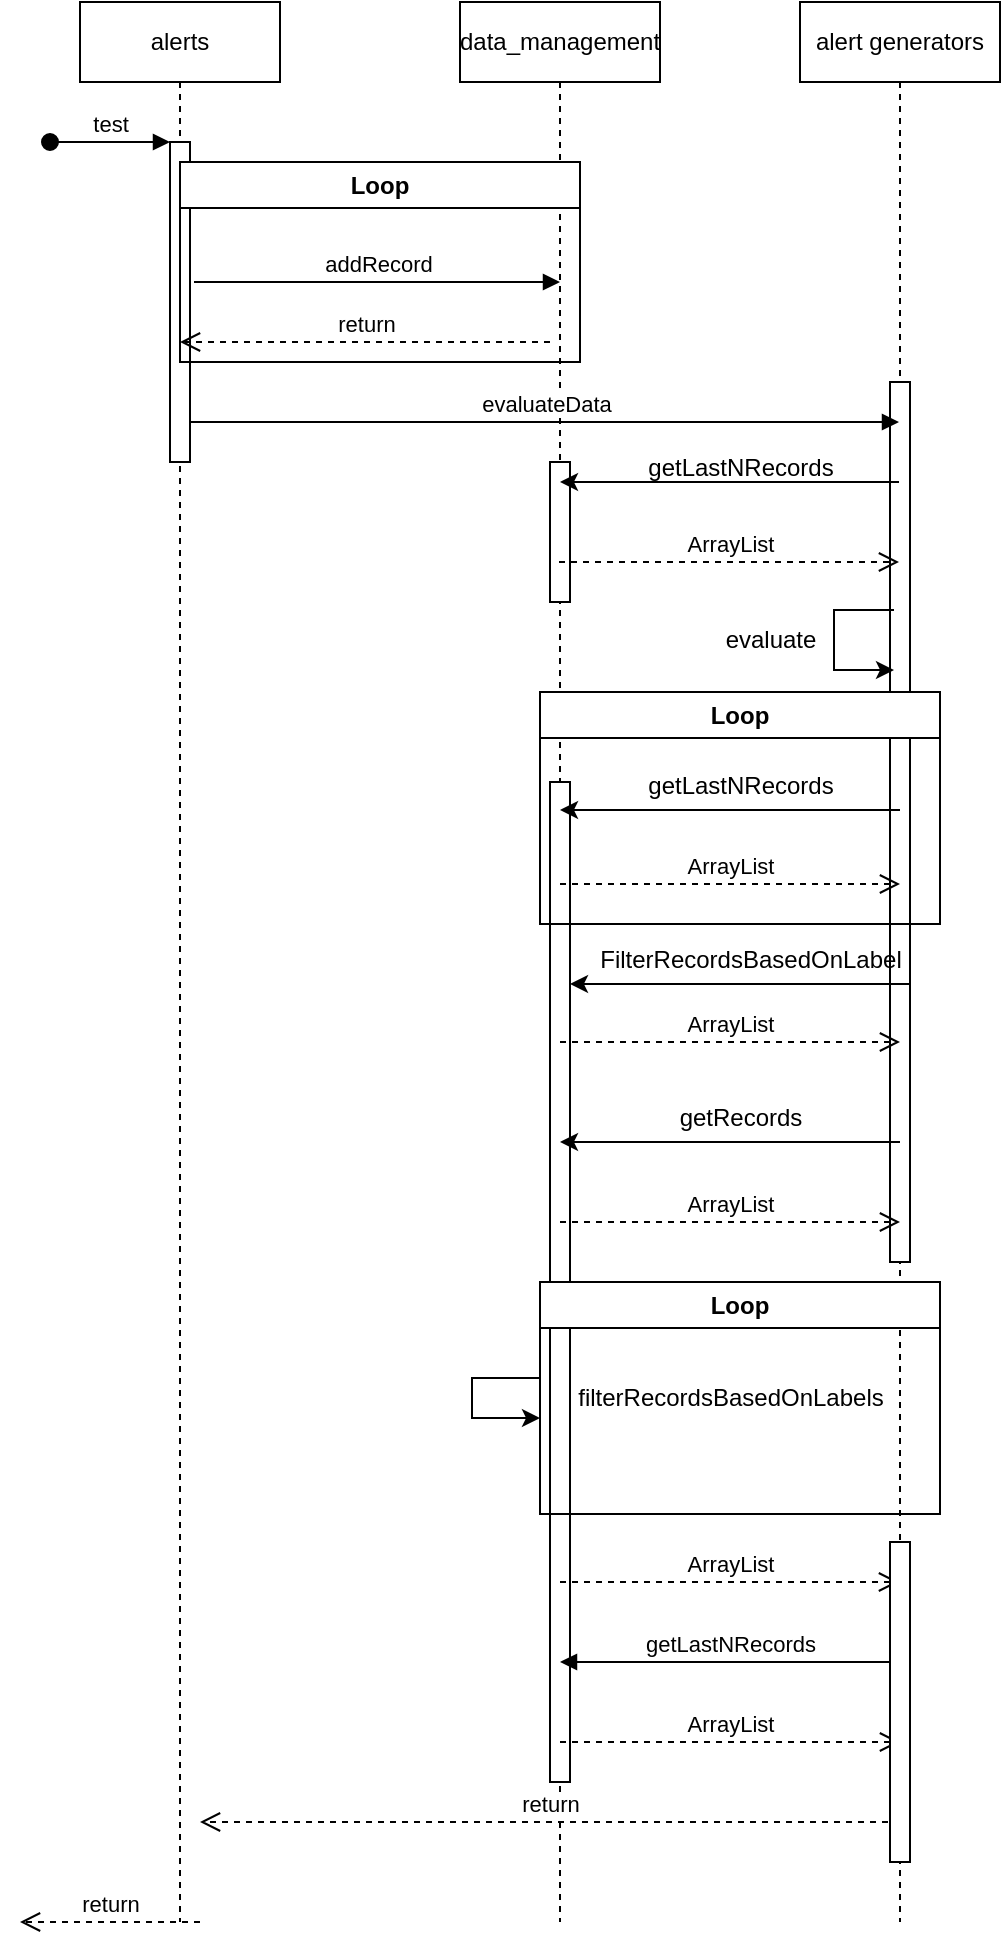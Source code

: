 <mxfile version="24.4.13" type="device">
  <diagram name="Page-1" id="2YBvvXClWsGukQMizWep">
    <mxGraphModel dx="1644" dy="459" grid="1" gridSize="10" guides="1" tooltips="1" connect="1" arrows="1" fold="1" page="1" pageScale="1" pageWidth="850" pageHeight="1100" math="0" shadow="0">
      <root>
        <mxCell id="0" />
        <mxCell id="1" parent="0" />
        <mxCell id="aM9ryv3xv72pqoxQDRHE-1" value="alerts" style="shape=umlLifeline;perimeter=lifelinePerimeter;whiteSpace=wrap;html=1;container=0;dropTarget=0;collapsible=0;recursiveResize=0;outlineConnect=0;portConstraint=eastwest;newEdgeStyle={&quot;edgeStyle&quot;:&quot;elbowEdgeStyle&quot;,&quot;elbow&quot;:&quot;vertical&quot;,&quot;curved&quot;:0,&quot;rounded&quot;:0};" parent="1" vertex="1">
          <mxGeometry x="30" y="40" width="100" height="960" as="geometry" />
        </mxCell>
        <mxCell id="aM9ryv3xv72pqoxQDRHE-2" value="" style="html=1;points=[];perimeter=orthogonalPerimeter;outlineConnect=0;targetShapes=umlLifeline;portConstraint=eastwest;newEdgeStyle={&quot;edgeStyle&quot;:&quot;elbowEdgeStyle&quot;,&quot;elbow&quot;:&quot;vertical&quot;,&quot;curved&quot;:0,&quot;rounded&quot;:0};" parent="aM9ryv3xv72pqoxQDRHE-1" vertex="1">
          <mxGeometry x="45" y="70" width="10" height="160" as="geometry" />
        </mxCell>
        <mxCell id="aM9ryv3xv72pqoxQDRHE-3" value="test" style="html=1;verticalAlign=bottom;startArrow=oval;endArrow=block;startSize=8;edgeStyle=elbowEdgeStyle;elbow=vertical;curved=0;rounded=0;" parent="aM9ryv3xv72pqoxQDRHE-1" target="aM9ryv3xv72pqoxQDRHE-2" edge="1">
          <mxGeometry relative="1" as="geometry">
            <mxPoint x="-15" y="70" as="sourcePoint" />
          </mxGeometry>
        </mxCell>
        <mxCell id="aM9ryv3xv72pqoxQDRHE-5" value="data_management" style="shape=umlLifeline;perimeter=lifelinePerimeter;whiteSpace=wrap;html=1;container=0;dropTarget=0;collapsible=0;recursiveResize=0;outlineConnect=0;portConstraint=eastwest;newEdgeStyle={&quot;edgeStyle&quot;:&quot;elbowEdgeStyle&quot;,&quot;elbow&quot;:&quot;vertical&quot;,&quot;curved&quot;:0,&quot;rounded&quot;:0};" parent="1" vertex="1">
          <mxGeometry x="220" y="40" width="100" height="960" as="geometry" />
        </mxCell>
        <mxCell id="aM9ryv3xv72pqoxQDRHE-6" value="" style="html=1;points=[];perimeter=orthogonalPerimeter;outlineConnect=0;targetShapes=umlLifeline;portConstraint=eastwest;newEdgeStyle={&quot;edgeStyle&quot;:&quot;elbowEdgeStyle&quot;,&quot;elbow&quot;:&quot;vertical&quot;,&quot;curved&quot;:0,&quot;rounded&quot;:0};" parent="aM9ryv3xv72pqoxQDRHE-5" vertex="1">
          <mxGeometry x="45" y="230" width="10" height="70" as="geometry" />
        </mxCell>
        <mxCell id="YLH1EWuuXMW9e1FYBZUn-37" value="&lt;span style=&quot;color: rgba(0, 0, 0, 0); font-family: monospace; font-size: 0px; text-align: start;&quot;&gt;%3CmxGraphModel%3E%3Croot%3E%3CmxCell%20id%3D%220%22%2F%3E%3CmxCell%20id%3D%221%22%20parent%3D%220%22%2F%3E%3CmxCell%20id%3D%222%22%20value%3D%22%22%20style%3D%22html%3D1%3Bpoints%3D%5B%5D%3Bperimeter%3DorthogonalPerimeter%3BoutlineConnect%3D0%3BtargetShapes%3DumlLifeline%3BportConstraint%3Deastwest%3BnewEdgeStyle%3D%7B%26quot%3BedgeStyle%26quot%3B%3A%26quot%3BelbowEdgeStyle%26quot%3B%2C%26quot%3Belbow%26quot%3B%3A%26quot%3Bvertical%26quot%3B%2C%26quot%3Bcurved%26quot%3B%3A0%2C%26quot%3Brounded%26quot%3B%3A0%7D%3B%22%20vertex%3D%221%22%20parent%3D%221%22%3E%3CmxGeometry%20x%3D%22265%22%20y%3D%22270%22%20width%3D%2210%22%20height%3D%2270%22%20as%3D%22geometry%22%2F%3E%3C%2FmxCell%3E%3C%2Froot%3E%3C%2FmxGraphModel%3E&lt;/span&gt;" style="html=1;points=[];perimeter=orthogonalPerimeter;outlineConnect=0;targetShapes=umlLifeline;portConstraint=eastwest;newEdgeStyle={&quot;edgeStyle&quot;:&quot;elbowEdgeStyle&quot;,&quot;elbow&quot;:&quot;vertical&quot;,&quot;curved&quot;:0,&quot;rounded&quot;:0};" vertex="1" parent="aM9ryv3xv72pqoxQDRHE-5">
          <mxGeometry x="45" y="390" width="10" height="500" as="geometry" />
        </mxCell>
        <mxCell id="YLH1EWuuXMW9e1FYBZUn-1" value="alert generators" style="shape=umlLifeline;perimeter=lifelinePerimeter;whiteSpace=wrap;html=1;container=0;dropTarget=0;collapsible=0;recursiveResize=0;outlineConnect=0;portConstraint=eastwest;newEdgeStyle={&quot;edgeStyle&quot;:&quot;elbowEdgeStyle&quot;,&quot;elbow&quot;:&quot;vertical&quot;,&quot;curved&quot;:0,&quot;rounded&quot;:0};" vertex="1" parent="1">
          <mxGeometry x="390" y="40" width="100" height="960" as="geometry" />
        </mxCell>
        <mxCell id="YLH1EWuuXMW9e1FYBZUn-2" value="" style="html=1;points=[];perimeter=orthogonalPerimeter;outlineConnect=0;targetShapes=umlLifeline;portConstraint=eastwest;newEdgeStyle={&quot;edgeStyle&quot;:&quot;elbowEdgeStyle&quot;,&quot;elbow&quot;:&quot;vertical&quot;,&quot;curved&quot;:0,&quot;rounded&quot;:0};" vertex="1" parent="YLH1EWuuXMW9e1FYBZUn-1">
          <mxGeometry x="45" y="190" width="10" height="440" as="geometry" />
        </mxCell>
        <mxCell id="YLH1EWuuXMW9e1FYBZUn-3" value="Loop" style="swimlane;whiteSpace=wrap;html=1;" vertex="1" parent="1">
          <mxGeometry x="80" y="120" width="200" height="100" as="geometry" />
        </mxCell>
        <mxCell id="aM9ryv3xv72pqoxQDRHE-8" value="return" style="html=1;verticalAlign=bottom;endArrow=open;dashed=1;endSize=8;edgeStyle=elbowEdgeStyle;elbow=vertical;curved=0;rounded=0;" parent="YLH1EWuuXMW9e1FYBZUn-3" edge="1">
          <mxGeometry relative="1" as="geometry">
            <mxPoint y="90" as="targetPoint" />
            <Array as="points">
              <mxPoint x="110" y="90" />
            </Array>
            <mxPoint x="185" y="90" as="sourcePoint" />
          </mxGeometry>
        </mxCell>
        <mxCell id="aM9ryv3xv72pqoxQDRHE-7" value="addRecord" style="html=1;verticalAlign=bottom;endArrow=block;edgeStyle=elbowEdgeStyle;elbow=horizontal;curved=0;rounded=0;" parent="YLH1EWuuXMW9e1FYBZUn-3" edge="1">
          <mxGeometry relative="1" as="geometry">
            <mxPoint x="7" y="60" as="sourcePoint" />
            <Array as="points">
              <mxPoint x="42" y="60" />
              <mxPoint x="92" y="50" />
            </Array>
            <mxPoint x="190" y="60" as="targetPoint" />
          </mxGeometry>
        </mxCell>
        <mxCell id="YLH1EWuuXMW9e1FYBZUn-4" value="evaluateData" style="html=1;verticalAlign=bottom;endArrow=block;edgeStyle=elbowEdgeStyle;elbow=horizontal;curved=0;rounded=0;" edge="1" parent="1" source="aM9ryv3xv72pqoxQDRHE-2" target="YLH1EWuuXMW9e1FYBZUn-1">
          <mxGeometry relative="1" as="geometry">
            <mxPoint x="95" y="250" as="sourcePoint" />
            <Array as="points">
              <mxPoint x="130" y="250" />
              <mxPoint x="180" y="240" />
            </Array>
            <mxPoint x="265" y="250" as="targetPoint" />
          </mxGeometry>
        </mxCell>
        <mxCell id="YLH1EWuuXMW9e1FYBZUn-6" value="" style="endArrow=classic;html=1;rounded=0;" edge="1" parent="1" source="YLH1EWuuXMW9e1FYBZUn-1" target="aM9ryv3xv72pqoxQDRHE-5">
          <mxGeometry width="50" height="50" relative="1" as="geometry">
            <mxPoint x="270" y="320" as="sourcePoint" />
            <mxPoint x="350" y="280" as="targetPoint" />
            <Array as="points">
              <mxPoint x="390" y="280" />
            </Array>
          </mxGeometry>
        </mxCell>
        <mxCell id="YLH1EWuuXMW9e1FYBZUn-7" value="getLastNRecords" style="text;html=1;align=center;verticalAlign=middle;resizable=0;points=[];autosize=1;strokeColor=none;fillColor=none;" vertex="1" parent="1">
          <mxGeometry x="300" y="258" width="120" height="30" as="geometry" />
        </mxCell>
        <mxCell id="YLH1EWuuXMW9e1FYBZUn-8" value="ArrayList" style="html=1;verticalAlign=bottom;endArrow=open;dashed=1;endSize=8;curved=0;rounded=0;" edge="1" parent="1">
          <mxGeometry relative="1" as="geometry">
            <mxPoint x="269.5" y="320" as="sourcePoint" />
            <mxPoint x="439.5" y="320" as="targetPoint" />
          </mxGeometry>
        </mxCell>
        <mxCell id="YLH1EWuuXMW9e1FYBZUn-9" value="" style="endArrow=classic;html=1;rounded=0;" edge="1" parent="1">
          <mxGeometry width="50" height="50" relative="1" as="geometry">
            <mxPoint x="437" y="344" as="sourcePoint" />
            <mxPoint x="437" y="374" as="targetPoint" />
            <Array as="points">
              <mxPoint x="407" y="344" />
              <mxPoint x="407" y="374" />
            </Array>
          </mxGeometry>
        </mxCell>
        <mxCell id="YLH1EWuuXMW9e1FYBZUn-10" value="evaluate" style="text;html=1;align=center;verticalAlign=middle;resizable=0;points=[];autosize=1;strokeColor=none;fillColor=none;" vertex="1" parent="1">
          <mxGeometry x="340" y="344" width="70" height="30" as="geometry" />
        </mxCell>
        <mxCell id="YLH1EWuuXMW9e1FYBZUn-14" value="" style="endArrow=classic;html=1;rounded=0;" edge="1" parent="1">
          <mxGeometry width="50" height="50" relative="1" as="geometry">
            <mxPoint x="445" y="531" as="sourcePoint" />
            <mxPoint x="275" y="531" as="targetPoint" />
          </mxGeometry>
        </mxCell>
        <mxCell id="YLH1EWuuXMW9e1FYBZUn-15" value="FilterRecordsBasedOnLabel" style="text;html=1;align=center;verticalAlign=middle;resizable=0;points=[];autosize=1;strokeColor=none;fillColor=none;" vertex="1" parent="1">
          <mxGeometry x="280" y="504" width="170" height="30" as="geometry" />
        </mxCell>
        <mxCell id="YLH1EWuuXMW9e1FYBZUn-16" value="Loop" style="swimlane;whiteSpace=wrap;html=1;" vertex="1" parent="1">
          <mxGeometry x="260" y="385" width="200" height="116" as="geometry" />
        </mxCell>
        <mxCell id="YLH1EWuuXMW9e1FYBZUn-13" value="ArrayList" style="html=1;verticalAlign=bottom;endArrow=open;dashed=1;endSize=8;curved=0;rounded=0;" edge="1" parent="YLH1EWuuXMW9e1FYBZUn-16" source="aM9ryv3xv72pqoxQDRHE-5">
          <mxGeometry relative="1" as="geometry">
            <mxPoint x="20" y="96" as="sourcePoint" />
            <mxPoint x="180" y="96" as="targetPoint" />
          </mxGeometry>
        </mxCell>
        <mxCell id="YLH1EWuuXMW9e1FYBZUn-12" value="getLastNRecords" style="text;html=1;align=center;verticalAlign=middle;resizable=0;points=[];autosize=1;strokeColor=none;fillColor=none;" vertex="1" parent="YLH1EWuuXMW9e1FYBZUn-16">
          <mxGeometry x="40" y="32" width="120" height="30" as="geometry" />
        </mxCell>
        <mxCell id="YLH1EWuuXMW9e1FYBZUn-11" value="" style="endArrow=classic;html=1;rounded=0;" edge="1" parent="YLH1EWuuXMW9e1FYBZUn-16">
          <mxGeometry width="50" height="50" relative="1" as="geometry">
            <mxPoint x="180" y="59" as="sourcePoint" />
            <mxPoint x="10" y="59" as="targetPoint" />
          </mxGeometry>
        </mxCell>
        <mxCell id="YLH1EWuuXMW9e1FYBZUn-20" value="ArrayList" style="html=1;verticalAlign=bottom;endArrow=open;dashed=1;endSize=8;curved=0;rounded=0;" edge="1" parent="1" source="aM9ryv3xv72pqoxQDRHE-5">
          <mxGeometry relative="1" as="geometry">
            <mxPoint x="280" y="560" as="sourcePoint" />
            <mxPoint x="440" y="560" as="targetPoint" />
          </mxGeometry>
        </mxCell>
        <mxCell id="YLH1EWuuXMW9e1FYBZUn-22" value="ArrayList" style="html=1;verticalAlign=bottom;endArrow=open;dashed=1;endSize=8;curved=0;rounded=0;" edge="1" parent="1" source="aM9ryv3xv72pqoxQDRHE-5">
          <mxGeometry relative="1" as="geometry">
            <mxPoint x="280" y="650" as="sourcePoint" />
            <mxPoint x="440" y="650" as="targetPoint" />
          </mxGeometry>
        </mxCell>
        <mxCell id="YLH1EWuuXMW9e1FYBZUn-23" value="" style="endArrow=classic;html=1;rounded=0;" edge="1" parent="1" target="aM9ryv3xv72pqoxQDRHE-5">
          <mxGeometry width="50" height="50" relative="1" as="geometry">
            <mxPoint x="440" y="610" as="sourcePoint" />
            <mxPoint x="280" y="610" as="targetPoint" />
          </mxGeometry>
        </mxCell>
        <mxCell id="YLH1EWuuXMW9e1FYBZUn-24" value="getRecords" style="text;html=1;align=center;verticalAlign=middle;resizable=0;points=[];autosize=1;strokeColor=none;fillColor=none;" vertex="1" parent="1">
          <mxGeometry x="320" y="583" width="80" height="30" as="geometry" />
        </mxCell>
        <mxCell id="YLH1EWuuXMW9e1FYBZUn-25" value="Loop" style="swimlane;whiteSpace=wrap;html=1;" vertex="1" parent="1">
          <mxGeometry x="260" y="680" width="200" height="116" as="geometry" />
        </mxCell>
        <mxCell id="YLH1EWuuXMW9e1FYBZUn-27" value="filterRecordsBasedOnLabels" style="text;html=1;align=center;verticalAlign=middle;resizable=0;points=[];autosize=1;strokeColor=none;fillColor=none;" vertex="1" parent="YLH1EWuuXMW9e1FYBZUn-25">
          <mxGeometry x="5" y="43" width="180" height="30" as="geometry" />
        </mxCell>
        <mxCell id="YLH1EWuuXMW9e1FYBZUn-28" value="" style="endArrow=classic;html=1;rounded=0;" edge="1" parent="1">
          <mxGeometry width="50" height="50" relative="1" as="geometry">
            <mxPoint x="260" y="728" as="sourcePoint" />
            <mxPoint x="260" y="748" as="targetPoint" />
            <Array as="points">
              <mxPoint x="226" y="728" />
              <mxPoint x="226" y="748" />
            </Array>
          </mxGeometry>
        </mxCell>
        <mxCell id="YLH1EWuuXMW9e1FYBZUn-29" value="ArrayList" style="html=1;verticalAlign=bottom;endArrow=open;dashed=1;endSize=8;curved=0;rounded=0;" edge="1" parent="1" target="YLH1EWuuXMW9e1FYBZUn-1">
          <mxGeometry relative="1" as="geometry">
            <mxPoint x="270" y="830" as="sourcePoint" />
            <mxPoint x="460" y="830" as="targetPoint" />
          </mxGeometry>
        </mxCell>
        <mxCell id="YLH1EWuuXMW9e1FYBZUn-30" value="getLastNRecords" style="html=1;verticalAlign=bottom;endArrow=block;curved=0;rounded=0;" edge="1" parent="1">
          <mxGeometry width="80" relative="1" as="geometry">
            <mxPoint x="440" y="870" as="sourcePoint" />
            <mxPoint x="270" y="870" as="targetPoint" />
          </mxGeometry>
        </mxCell>
        <mxCell id="YLH1EWuuXMW9e1FYBZUn-31" value="ArrayList" style="html=1;verticalAlign=bottom;endArrow=open;dashed=1;endSize=8;curved=0;rounded=0;" edge="1" parent="1">
          <mxGeometry relative="1" as="geometry">
            <mxPoint x="270" y="910" as="sourcePoint" />
            <mxPoint x="440" y="910" as="targetPoint" />
          </mxGeometry>
        </mxCell>
        <mxCell id="YLH1EWuuXMW9e1FYBZUn-33" value="return" style="html=1;verticalAlign=bottom;endArrow=open;dashed=1;endSize=8;curved=0;rounded=0;" edge="1" parent="1">
          <mxGeometry relative="1" as="geometry">
            <mxPoint x="440" y="950" as="sourcePoint" />
            <mxPoint x="90" y="950" as="targetPoint" />
          </mxGeometry>
        </mxCell>
        <mxCell id="YLH1EWuuXMW9e1FYBZUn-34" value="return" style="html=1;verticalAlign=bottom;endArrow=open;dashed=1;endSize=8;curved=0;rounded=0;" edge="1" parent="1">
          <mxGeometry relative="1" as="geometry">
            <mxPoint x="90" y="1000" as="sourcePoint" />
            <mxPoint y="1000" as="targetPoint" />
          </mxGeometry>
        </mxCell>
        <mxCell id="YLH1EWuuXMW9e1FYBZUn-35" value="" style="html=1;points=[];perimeter=orthogonalPerimeter;outlineConnect=0;targetShapes=umlLifeline;portConstraint=eastwest;newEdgeStyle={&quot;edgeStyle&quot;:&quot;elbowEdgeStyle&quot;,&quot;elbow&quot;:&quot;vertical&quot;,&quot;curved&quot;:0,&quot;rounded&quot;:0};" vertex="1" parent="1">
          <mxGeometry x="435" y="810" width="10" height="160" as="geometry" />
        </mxCell>
      </root>
    </mxGraphModel>
  </diagram>
</mxfile>
